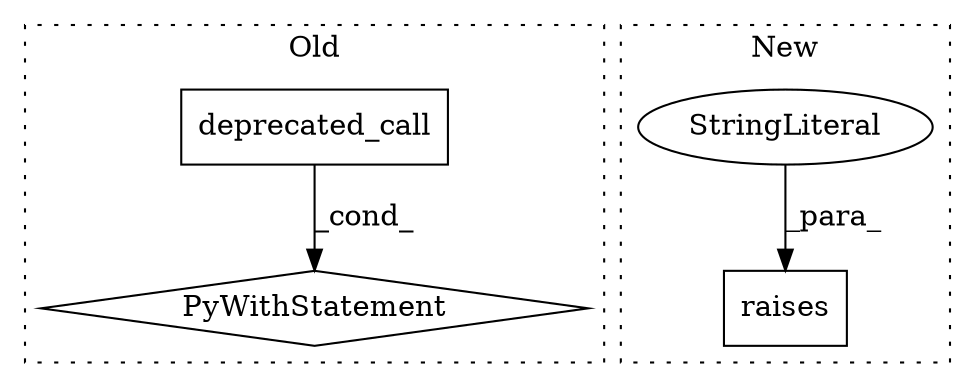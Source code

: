 digraph G {
subgraph cluster0 {
1 [label="deprecated_call" a="32" s="10162,10198" l="16,1" shape="box"];
3 [label="PyWithStatement" a="104" s="10336,10349" l="10,2" shape="diamond"];
label = "Old";
style="dotted";
}
subgraph cluster1 {
2 [label="raises" a="32" s="10036,10086" l="7,1" shape="box"];
4 [label="StringLiteral" a="45" s="10054" l="32" shape="ellipse"];
label = "New";
style="dotted";
}
1 -> 3 [label="_cond_"];
4 -> 2 [label="_para_"];
}